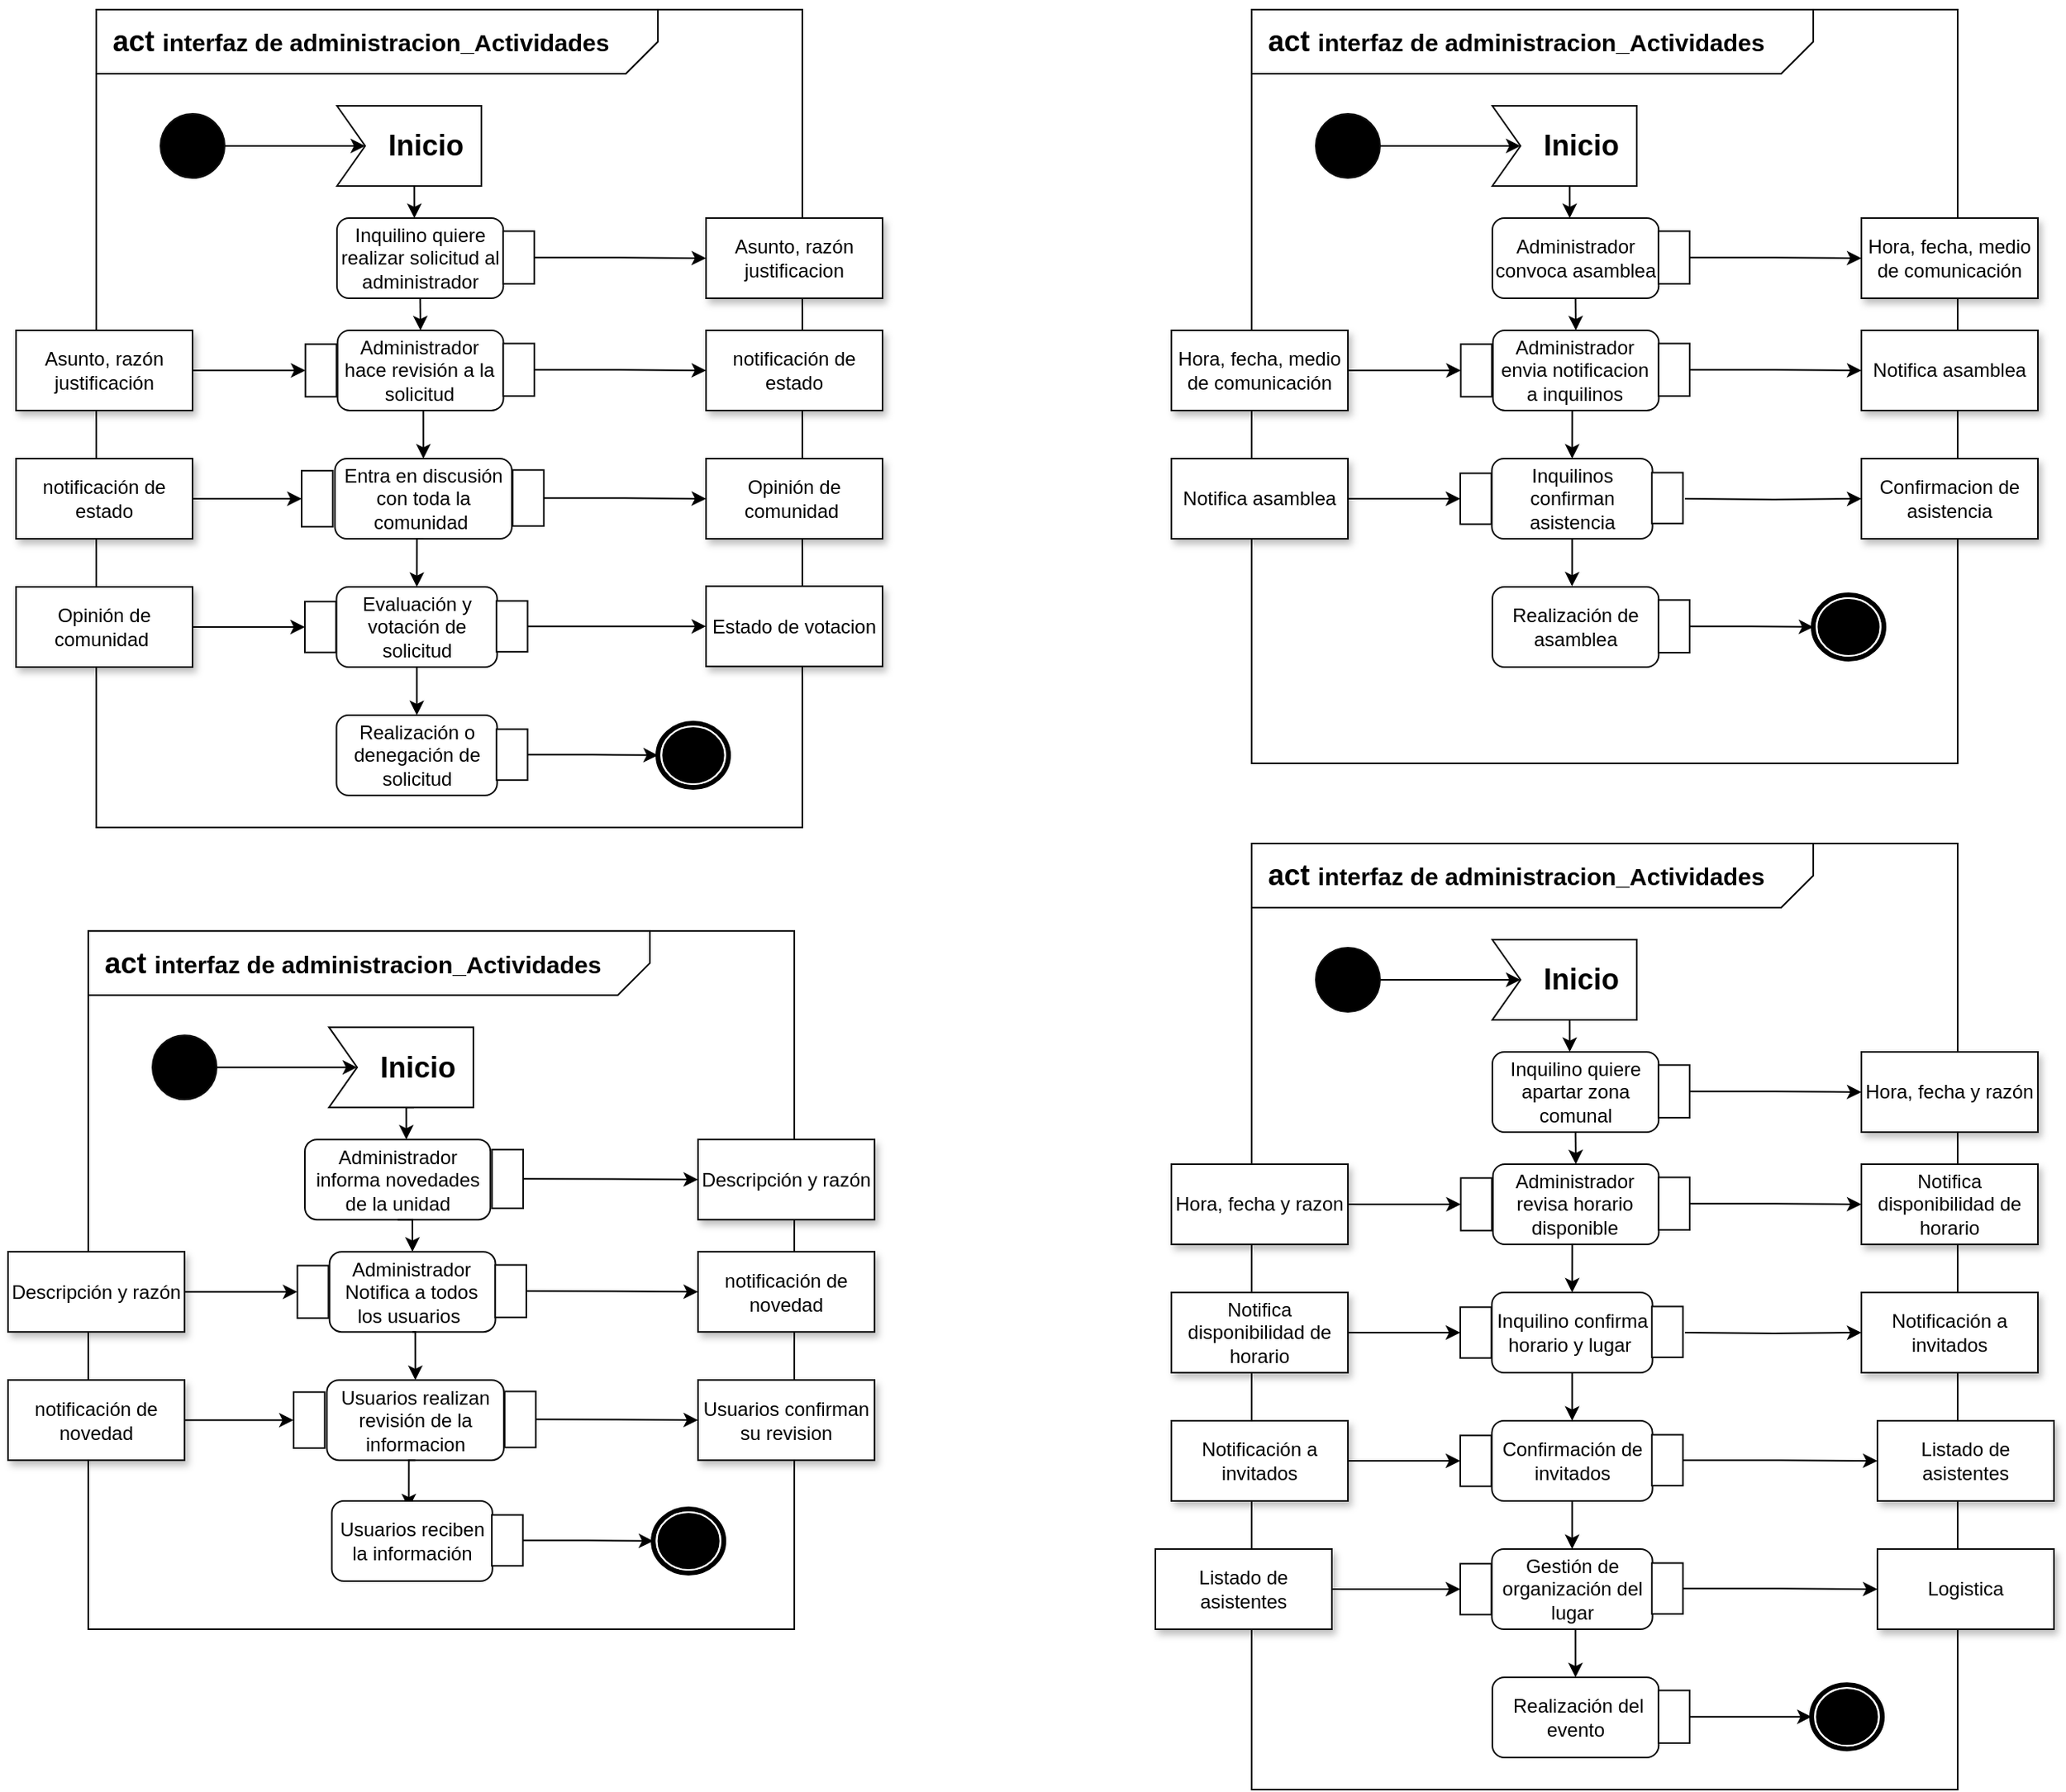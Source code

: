 <mxfile version="13.7.2" type="github">
  <diagram id="Ox0HX99h4_NLodM2yg5e" name="Page-1">
    <mxGraphModel dx="1929" dy="621" grid="1" gridSize="10" guides="1" tooltips="1" connect="1" arrows="1" fold="1" page="1" pageScale="1" pageWidth="827" pageHeight="1169" math="0" shadow="0">
      <root>
        <mxCell id="0" />
        <mxCell id="1" parent="0" />
        <mxCell id="MIDrqxdRuolQN3XNTHgx-1" value="" style="rounded=0;whiteSpace=wrap;html=1;" parent="1" vertex="1">
          <mxGeometry x="20" y="20" width="440" height="470" as="geometry" />
        </mxCell>
        <mxCell id="MIDrqxdRuolQN3XNTHgx-9" value="" style="verticalLabelPosition=bottom;verticalAlign=top;html=1;shape=card;whiteSpace=wrap;size=20;arcSize=12;rotation=-180;" parent="1" vertex="1">
          <mxGeometry x="20" y="20" width="350" height="40" as="geometry" />
        </mxCell>
        <mxCell id="MIDrqxdRuolQN3XNTHgx-10" value="&lt;h2&gt;act&lt;b&gt;&amp;nbsp;&lt;/b&gt;&lt;span style=&quot;font-size: 15px ; text-align: left&quot;&gt;interfaz de administracion_Actividades&lt;/span&gt;&lt;/h2&gt;" style="text;html=1;strokeColor=none;fillColor=none;align=center;verticalAlign=middle;whiteSpace=wrap;rounded=0;" parent="1" vertex="1">
          <mxGeometry x="20" y="30" width="330" height="20" as="geometry" />
        </mxCell>
        <mxCell id="MIDrqxdRuolQN3XNTHgx-12" value="" style="shape=mxgraph.bpmn.shape;html=1;verticalLabelPosition=bottom;labelBackgroundColor=#ffffff;verticalAlign=top;align=center;perimeter=ellipsePerimeter;outlineConnect=0;outline=end;symbol=terminate;" parent="1" vertex="1">
          <mxGeometry x="370" y="385" width="44" height="40" as="geometry" />
        </mxCell>
        <mxCell id="MIDrqxdRuolQN3XNTHgx-17" style="edgeStyle=orthogonalEdgeStyle;rounded=0;orthogonalLoop=1;jettySize=auto;html=1;entryX=0;entryY=0.5;entryDx=17.57;entryDy=0;entryPerimeter=0;" parent="1" source="MIDrqxdRuolQN3XNTHgx-14" target="MIDrqxdRuolQN3XNTHgx-16" edge="1">
          <mxGeometry relative="1" as="geometry">
            <mxPoint x="190" y="105" as="targetPoint" />
          </mxGeometry>
        </mxCell>
        <mxCell id="MIDrqxdRuolQN3XNTHgx-14" value="" style="ellipse;html=1;verticalLabelPosition=bottom;labelBackgroundColor=#ffffff;verticalAlign=top;fillColor=#000000;strokeColor=#0D0D0D;" parent="1" vertex="1">
          <mxGeometry x="60" y="85" width="40" height="40" as="geometry" />
        </mxCell>
        <mxCell id="MIDrqxdRuolQN3XNTHgx-53" style="edgeStyle=orthogonalEdgeStyle;rounded=0;orthogonalLoop=1;jettySize=auto;html=1;exitX=0;exitY=0;exitDx=45;exitDy=50;exitPerimeter=0;entryX=0.434;entryY=0;entryDx=0;entryDy=0;entryPerimeter=0;" parent="1" edge="1">
          <mxGeometry relative="1" as="geometry">
            <mxPoint x="223" y="130" as="sourcePoint" />
            <mxPoint x="218.236" y="150" as="targetPoint" />
          </mxGeometry>
        </mxCell>
        <mxCell id="MIDrqxdRuolQN3XNTHgx-16" value="&lt;h3&gt;&lt;b&gt;&lt;font style=&quot;font-size: 18px&quot;&gt;&amp;nbsp; &amp;nbsp; Inicio&lt;/font&gt;&lt;/b&gt;&lt;/h3&gt;" style="html=1;shadow=0;dashed=0;align=center;verticalAlign=middle;shape=mxgraph.arrows2.arrow;dy=0;dx=0;notch=17.57;strokeColor=#0D0D0D;" parent="1" vertex="1">
          <mxGeometry x="170" y="80" width="90" height="50" as="geometry" />
        </mxCell>
        <mxCell id="MIDrqxdRuolQN3XNTHgx-23" value="" style="group" parent="1" vertex="1" connectable="0">
          <mxGeometry x="170" y="150" width="130" height="50" as="geometry" />
        </mxCell>
        <mxCell id="MIDrqxdRuolQN3XNTHgx-19" value="Administrador convoca asamblea" style="rounded=1;whiteSpace=wrap;html=1;strokeColor=#0D0D0D;fillColor=#FFFFFF;" parent="MIDrqxdRuolQN3XNTHgx-23" vertex="1">
          <mxGeometry width="103.654" height="50" as="geometry" />
        </mxCell>
        <mxCell id="MIDrqxdRuolQN3XNTHgx-22" value="" style="rounded=0;whiteSpace=wrap;html=1;strokeColor=#0D0D0D;fillColor=#FFFFFF;rotation=-90;" parent="MIDrqxdRuolQN3XNTHgx-23" vertex="1">
          <mxGeometry x="96.848" y="14.9" width="32.824" height="19.375" as="geometry" />
        </mxCell>
        <mxCell id="MIDrqxdRuolQN3XNTHgx-30" value="" style="group" parent="1" vertex="1" connectable="0">
          <mxGeometry x="150" y="220" width="150" height="50" as="geometry" />
        </mxCell>
        <mxCell id="MIDrqxdRuolQN3XNTHgx-24" value="" style="group" parent="MIDrqxdRuolQN3XNTHgx-30" vertex="1" connectable="0">
          <mxGeometry x="20.352" width="129.648" height="50" as="geometry" />
        </mxCell>
        <mxCell id="MIDrqxdRuolQN3XNTHgx-25" value="Administrador envia notificacion a inquilinos" style="rounded=1;whiteSpace=wrap;html=1;strokeColor=#0D0D0D;fillColor=#FFFFFF;" parent="MIDrqxdRuolQN3XNTHgx-24" vertex="1">
          <mxGeometry width="103.374" height="50" as="geometry" />
        </mxCell>
        <mxCell id="MIDrqxdRuolQN3XNTHgx-26" value="" style="rounded=0;whiteSpace=wrap;html=1;strokeColor=#0D0D0D;fillColor=#FFFFFF;rotation=-90;" parent="MIDrqxdRuolQN3XNTHgx-24" vertex="1">
          <mxGeometry x="96.586" y="14.9" width="32.735" height="19.375" as="geometry" />
        </mxCell>
        <mxCell id="MIDrqxdRuolQN3XNTHgx-27" value="" style="rounded=0;whiteSpace=wrap;html=1;strokeColor=#0D0D0D;fillColor=#FFFFFF;rotation=-90;" parent="MIDrqxdRuolQN3XNTHgx-30" vertex="1">
          <mxGeometry x="-6.353" y="15.317" width="32.735" height="19.375" as="geometry" />
        </mxCell>
        <mxCell id="MIDrqxdRuolQN3XNTHgx-32" value="Hora, fecha, medio de comunicación" style="rounded=0;whiteSpace=wrap;html=1;strokeColor=#0D0D0D;fillColor=#FFFFFF;shadow=1;" parent="1" vertex="1">
          <mxGeometry x="400" y="150" width="110" height="50" as="geometry" />
        </mxCell>
        <mxCell id="MIDrqxdRuolQN3XNTHgx-34" value="Notifica asamblea" style="rounded=0;whiteSpace=wrap;html=1;strokeColor=#0D0D0D;fillColor=#FFFFFF;shadow=1;" parent="1" vertex="1">
          <mxGeometry x="400" y="220" width="110" height="50" as="geometry" />
        </mxCell>
        <mxCell id="MIDrqxdRuolQN3XNTHgx-51" style="edgeStyle=orthogonalEdgeStyle;rounded=0;orthogonalLoop=1;jettySize=auto;html=1;exitX=1;exitY=0.5;exitDx=0;exitDy=0;entryX=0.5;entryY=0;entryDx=0;entryDy=0;" parent="1" source="MIDrqxdRuolQN3XNTHgx-35" target="MIDrqxdRuolQN3XNTHgx-40" edge="1">
          <mxGeometry relative="1" as="geometry" />
        </mxCell>
        <mxCell id="MIDrqxdRuolQN3XNTHgx-35" value="Notifica asamblea" style="rounded=0;whiteSpace=wrap;html=1;strokeColor=#0D0D0D;fillColor=#FFFFFF;shadow=1;" parent="1" vertex="1">
          <mxGeometry x="-30" y="300" width="110" height="50" as="geometry" />
        </mxCell>
        <mxCell id="MIDrqxdRuolQN3XNTHgx-36" value="" style="group" parent="1" vertex="1" connectable="0">
          <mxGeometry x="150" y="300" width="145.25" height="50" as="geometry" />
        </mxCell>
        <mxCell id="MIDrqxdRuolQN3XNTHgx-37" value="" style="group" parent="MIDrqxdRuolQN3XNTHgx-36" vertex="1" connectable="0">
          <mxGeometry x="19.707" width="125.543" height="50" as="geometry" />
        </mxCell>
        <mxCell id="MIDrqxdRuolQN3XNTHgx-38" value="Inquilinos confirman asistencia" style="rounded=1;whiteSpace=wrap;html=1;strokeColor=#0D0D0D;fillColor=#FFFFFF;" parent="MIDrqxdRuolQN3XNTHgx-37" vertex="1">
          <mxGeometry width="100.101" height="50" as="geometry" />
        </mxCell>
        <mxCell id="MIDrqxdRuolQN3XNTHgx-39" value="" style="rounded=0;whiteSpace=wrap;html=1;strokeColor=#0D0D0D;fillColor=#FFFFFF;rotation=-90;" parent="MIDrqxdRuolQN3XNTHgx-37" vertex="1">
          <mxGeometry x="93.527" y="14.9" width="31.698" height="19.375" as="geometry" />
        </mxCell>
        <mxCell id="MIDrqxdRuolQN3XNTHgx-40" value="" style="rounded=0;whiteSpace=wrap;html=1;strokeColor=#0D0D0D;fillColor=#FFFFFF;rotation=-90;" parent="MIDrqxdRuolQN3XNTHgx-36" vertex="1">
          <mxGeometry x="-6.152" y="15.317" width="31.698" height="19.375" as="geometry" />
        </mxCell>
        <mxCell id="MIDrqxdRuolQN3XNTHgx-48" style="edgeStyle=orthogonalEdgeStyle;rounded=0;orthogonalLoop=1;jettySize=auto;html=1;exitX=1;exitY=0.5;exitDx=0;exitDy=0;" parent="1" source="MIDrqxdRuolQN3XNTHgx-41" target="MIDrqxdRuolQN3XNTHgx-27" edge="1">
          <mxGeometry relative="1" as="geometry" />
        </mxCell>
        <mxCell id="MIDrqxdRuolQN3XNTHgx-41" value="Hora, fecha, medio de comunicación" style="rounded=0;whiteSpace=wrap;html=1;strokeColor=#0D0D0D;fillColor=#FFFFFF;shadow=1;" parent="1" vertex="1">
          <mxGeometry x="-30" y="220" width="110" height="50" as="geometry" />
        </mxCell>
        <mxCell id="MIDrqxdRuolQN3XNTHgx-42" value="Confirmacion de asistencia" style="rounded=0;whiteSpace=wrap;html=1;strokeColor=#0D0D0D;fillColor=#FFFFFF;shadow=1;" parent="1" vertex="1">
          <mxGeometry x="400" y="300" width="110" height="50" as="geometry" />
        </mxCell>
        <mxCell id="MIDrqxdRuolQN3XNTHgx-43" value="" style="group" parent="1" vertex="1" connectable="0">
          <mxGeometry x="170" y="380" width="130" height="50" as="geometry" />
        </mxCell>
        <mxCell id="MIDrqxdRuolQN3XNTHgx-44" value="Realización de asamblea" style="rounded=1;whiteSpace=wrap;html=1;strokeColor=#0D0D0D;fillColor=#FFFFFF;" parent="MIDrqxdRuolQN3XNTHgx-43" vertex="1">
          <mxGeometry width="103.654" height="50" as="geometry" />
        </mxCell>
        <mxCell id="MIDrqxdRuolQN3XNTHgx-45" value="" style="rounded=0;whiteSpace=wrap;html=1;strokeColor=#0D0D0D;fillColor=#FFFFFF;rotation=-90;" parent="MIDrqxdRuolQN3XNTHgx-43" vertex="1">
          <mxGeometry x="96.848" y="14.9" width="32.824" height="19.375" as="geometry" />
        </mxCell>
        <mxCell id="MIDrqxdRuolQN3XNTHgx-49" style="edgeStyle=orthogonalEdgeStyle;rounded=0;orthogonalLoop=1;jettySize=auto;html=1;exitX=0.5;exitY=1;exitDx=0;exitDy=0;entryX=0;entryY=0.5;entryDx=0;entryDy=0;" parent="1" source="MIDrqxdRuolQN3XNTHgx-26" target="MIDrqxdRuolQN3XNTHgx-34" edge="1">
          <mxGeometry relative="1" as="geometry" />
        </mxCell>
        <mxCell id="MIDrqxdRuolQN3XNTHgx-50" style="edgeStyle=orthogonalEdgeStyle;rounded=0;orthogonalLoop=1;jettySize=auto;html=1;exitX=0.5;exitY=1;exitDx=0;exitDy=0;entryX=0;entryY=0.5;entryDx=0;entryDy=0;" parent="1" source="MIDrqxdRuolQN3XNTHgx-22" target="MIDrqxdRuolQN3XNTHgx-32" edge="1">
          <mxGeometry relative="1" as="geometry" />
        </mxCell>
        <mxCell id="MIDrqxdRuolQN3XNTHgx-52" style="edgeStyle=orthogonalEdgeStyle;rounded=0;orthogonalLoop=1;jettySize=auto;html=1;entryX=0;entryY=0.5;entryDx=0;entryDy=0;" parent="1" target="MIDrqxdRuolQN3XNTHgx-42" edge="1">
          <mxGeometry relative="1" as="geometry">
            <mxPoint x="290" y="325" as="sourcePoint" />
          </mxGeometry>
        </mxCell>
        <mxCell id="MIDrqxdRuolQN3XNTHgx-55" style="edgeStyle=orthogonalEdgeStyle;rounded=0;orthogonalLoop=1;jettySize=auto;html=1;exitX=0.5;exitY=1;exitDx=0;exitDy=0;entryX=0.5;entryY=0;entryDx=0;entryDy=0;" parent="1" source="MIDrqxdRuolQN3XNTHgx-19" target="MIDrqxdRuolQN3XNTHgx-25" edge="1">
          <mxGeometry relative="1" as="geometry" />
        </mxCell>
        <mxCell id="MIDrqxdRuolQN3XNTHgx-56" style="edgeStyle=orthogonalEdgeStyle;rounded=0;orthogonalLoop=1;jettySize=auto;html=1;exitX=0.5;exitY=1;exitDx=0;exitDy=0;entryX=0.5;entryY=0;entryDx=0;entryDy=0;" parent="1" source="MIDrqxdRuolQN3XNTHgx-25" target="MIDrqxdRuolQN3XNTHgx-38" edge="1">
          <mxGeometry relative="1" as="geometry" />
        </mxCell>
        <mxCell id="MIDrqxdRuolQN3XNTHgx-60" style="edgeStyle=orthogonalEdgeStyle;rounded=0;orthogonalLoop=1;jettySize=auto;html=1;entryX=0.479;entryY=-0.007;entryDx=0;entryDy=0;entryPerimeter=0;" parent="1" source="MIDrqxdRuolQN3XNTHgx-38" target="MIDrqxdRuolQN3XNTHgx-44" edge="1">
          <mxGeometry relative="1" as="geometry" />
        </mxCell>
        <mxCell id="MIDrqxdRuolQN3XNTHgx-61" style="edgeStyle=orthogonalEdgeStyle;rounded=0;orthogonalLoop=1;jettySize=auto;html=1;exitX=0.5;exitY=1;exitDx=0;exitDy=0;entryX=0;entryY=0.5;entryDx=0;entryDy=0;" parent="1" source="MIDrqxdRuolQN3XNTHgx-45" target="MIDrqxdRuolQN3XNTHgx-12" edge="1">
          <mxGeometry relative="1" as="geometry" />
        </mxCell>
        <mxCell id="SzrnelhRuTvgVpUSadEI-77" value="" style="rounded=0;whiteSpace=wrap;html=1;" parent="1" vertex="1">
          <mxGeometry x="20" y="540" width="440" height="590" as="geometry" />
        </mxCell>
        <mxCell id="SzrnelhRuTvgVpUSadEI-78" value="" style="verticalLabelPosition=bottom;verticalAlign=top;html=1;shape=card;whiteSpace=wrap;size=20;arcSize=12;rotation=-180;" parent="1" vertex="1">
          <mxGeometry x="20" y="540" width="350" height="40" as="geometry" />
        </mxCell>
        <mxCell id="SzrnelhRuTvgVpUSadEI-79" value="&lt;h2&gt;act&lt;b&gt;&amp;nbsp;&lt;/b&gt;&lt;span style=&quot;font-size: 15px ; text-align: left&quot;&gt;interfaz de administracion_Actividades&lt;/span&gt;&lt;/h2&gt;" style="text;html=1;strokeColor=none;fillColor=none;align=center;verticalAlign=middle;whiteSpace=wrap;rounded=0;" parent="1" vertex="1">
          <mxGeometry x="20" y="550" width="330" height="20" as="geometry" />
        </mxCell>
        <mxCell id="SzrnelhRuTvgVpUSadEI-80" value="" style="shape=mxgraph.bpmn.shape;html=1;verticalLabelPosition=bottom;labelBackgroundColor=#ffffff;verticalAlign=top;align=center;perimeter=ellipsePerimeter;outlineConnect=0;outline=end;symbol=terminate;" parent="1" vertex="1">
          <mxGeometry x="369" y="1064.59" width="44" height="40" as="geometry" />
        </mxCell>
        <mxCell id="SzrnelhRuTvgVpUSadEI-81" style="edgeStyle=orthogonalEdgeStyle;rounded=0;orthogonalLoop=1;jettySize=auto;html=1;entryX=0;entryY=0.5;entryDx=17.57;entryDy=0;entryPerimeter=0;" parent="1" source="SzrnelhRuTvgVpUSadEI-82" target="SzrnelhRuTvgVpUSadEI-84" edge="1">
          <mxGeometry relative="1" as="geometry">
            <mxPoint x="190" y="625" as="targetPoint" />
          </mxGeometry>
        </mxCell>
        <mxCell id="SzrnelhRuTvgVpUSadEI-82" value="" style="ellipse;html=1;verticalLabelPosition=bottom;labelBackgroundColor=#ffffff;verticalAlign=top;fillColor=#000000;strokeColor=#0D0D0D;" parent="1" vertex="1">
          <mxGeometry x="60" y="605" width="40" height="40" as="geometry" />
        </mxCell>
        <mxCell id="SzrnelhRuTvgVpUSadEI-83" style="edgeStyle=orthogonalEdgeStyle;rounded=0;orthogonalLoop=1;jettySize=auto;html=1;exitX=0;exitY=0;exitDx=45;exitDy=50;exitPerimeter=0;entryX=0.434;entryY=0;entryDx=0;entryDy=0;entryPerimeter=0;" parent="1" edge="1">
          <mxGeometry relative="1" as="geometry">
            <mxPoint x="223" y="650" as="sourcePoint" />
            <mxPoint x="218.236" y="670" as="targetPoint" />
          </mxGeometry>
        </mxCell>
        <mxCell id="SzrnelhRuTvgVpUSadEI-84" value="&lt;h3&gt;&lt;b&gt;&lt;font style=&quot;font-size: 18px&quot;&gt;&amp;nbsp; &amp;nbsp; Inicio&lt;/font&gt;&lt;/b&gt;&lt;/h3&gt;" style="html=1;shadow=0;dashed=0;align=center;verticalAlign=middle;shape=mxgraph.arrows2.arrow;dy=0;dx=0;notch=17.57;strokeColor=#0D0D0D;" parent="1" vertex="1">
          <mxGeometry x="170" y="600" width="90" height="50" as="geometry" />
        </mxCell>
        <mxCell id="SzrnelhRuTvgVpUSadEI-85" value="" style="group" parent="1" vertex="1" connectable="0">
          <mxGeometry x="170" y="670" width="130" height="50" as="geometry" />
        </mxCell>
        <mxCell id="SzrnelhRuTvgVpUSadEI-86" value="Inquilino quiere apartar zona comunal" style="rounded=1;whiteSpace=wrap;html=1;strokeColor=#0D0D0D;fillColor=#FFFFFF;" parent="SzrnelhRuTvgVpUSadEI-85" vertex="1">
          <mxGeometry width="103.654" height="50" as="geometry" />
        </mxCell>
        <mxCell id="SzrnelhRuTvgVpUSadEI-87" value="" style="rounded=0;whiteSpace=wrap;html=1;strokeColor=#0D0D0D;fillColor=#FFFFFF;rotation=-90;" parent="SzrnelhRuTvgVpUSadEI-85" vertex="1">
          <mxGeometry x="96.848" y="14.9" width="32.824" height="19.375" as="geometry" />
        </mxCell>
        <mxCell id="SzrnelhRuTvgVpUSadEI-88" value="" style="group" parent="1" vertex="1" connectable="0">
          <mxGeometry x="150" y="740" width="150" height="50" as="geometry" />
        </mxCell>
        <mxCell id="SzrnelhRuTvgVpUSadEI-89" value="" style="group" parent="SzrnelhRuTvgVpUSadEI-88" vertex="1" connectable="0">
          <mxGeometry x="20.352" width="129.648" height="50" as="geometry" />
        </mxCell>
        <mxCell id="SzrnelhRuTvgVpUSadEI-90" value="Administrador revisa horario disponible" style="rounded=1;whiteSpace=wrap;html=1;strokeColor=#0D0D0D;fillColor=#FFFFFF;" parent="SzrnelhRuTvgVpUSadEI-89" vertex="1">
          <mxGeometry width="103.374" height="50" as="geometry" />
        </mxCell>
        <mxCell id="SzrnelhRuTvgVpUSadEI-91" value="" style="rounded=0;whiteSpace=wrap;html=1;strokeColor=#0D0D0D;fillColor=#FFFFFF;rotation=-90;" parent="SzrnelhRuTvgVpUSadEI-89" vertex="1">
          <mxGeometry x="96.586" y="14.9" width="32.735" height="19.375" as="geometry" />
        </mxCell>
        <mxCell id="SzrnelhRuTvgVpUSadEI-92" value="" style="rounded=0;whiteSpace=wrap;html=1;strokeColor=#0D0D0D;fillColor=#FFFFFF;rotation=-90;" parent="SzrnelhRuTvgVpUSadEI-88" vertex="1">
          <mxGeometry x="-6.353" y="15.317" width="32.735" height="19.375" as="geometry" />
        </mxCell>
        <mxCell id="SzrnelhRuTvgVpUSadEI-93" value="Hora, fecha y razón" style="rounded=0;whiteSpace=wrap;html=1;strokeColor=#0D0D0D;fillColor=#FFFFFF;shadow=1;" parent="1" vertex="1">
          <mxGeometry x="400" y="670" width="110" height="50" as="geometry" />
        </mxCell>
        <mxCell id="SzrnelhRuTvgVpUSadEI-94" value="Notifica disponibilidad de horario" style="rounded=0;whiteSpace=wrap;html=1;strokeColor=#0D0D0D;fillColor=#FFFFFF;shadow=1;" parent="1" vertex="1">
          <mxGeometry x="400" y="740" width="110" height="50" as="geometry" />
        </mxCell>
        <mxCell id="SzrnelhRuTvgVpUSadEI-95" style="edgeStyle=orthogonalEdgeStyle;rounded=0;orthogonalLoop=1;jettySize=auto;html=1;exitX=1;exitY=0.5;exitDx=0;exitDy=0;entryX=0.5;entryY=0;entryDx=0;entryDy=0;" parent="1" source="SzrnelhRuTvgVpUSadEI-96" target="SzrnelhRuTvgVpUSadEI-101" edge="1">
          <mxGeometry relative="1" as="geometry" />
        </mxCell>
        <mxCell id="SzrnelhRuTvgVpUSadEI-96" value="Notifica disponibilidad de horario" style="rounded=0;whiteSpace=wrap;html=1;strokeColor=#0D0D0D;fillColor=#FFFFFF;shadow=1;" parent="1" vertex="1">
          <mxGeometry x="-30" y="820" width="110" height="50" as="geometry" />
        </mxCell>
        <mxCell id="SzrnelhRuTvgVpUSadEI-97" value="" style="group" parent="1" vertex="1" connectable="0">
          <mxGeometry x="150" y="820" width="145.25" height="50" as="geometry" />
        </mxCell>
        <mxCell id="SzrnelhRuTvgVpUSadEI-98" value="" style="group" parent="SzrnelhRuTvgVpUSadEI-97" vertex="1" connectable="0">
          <mxGeometry x="19.707" width="125.543" height="50" as="geometry" />
        </mxCell>
        <mxCell id="SzrnelhRuTvgVpUSadEI-99" value="Inquilino confirma horario y lugar&amp;nbsp;" style="rounded=1;whiteSpace=wrap;html=1;strokeColor=#0D0D0D;fillColor=#FFFFFF;" parent="SzrnelhRuTvgVpUSadEI-98" vertex="1">
          <mxGeometry width="100.101" height="50" as="geometry" />
        </mxCell>
        <mxCell id="SzrnelhRuTvgVpUSadEI-100" value="" style="rounded=0;whiteSpace=wrap;html=1;strokeColor=#0D0D0D;fillColor=#FFFFFF;rotation=-90;" parent="SzrnelhRuTvgVpUSadEI-98" vertex="1">
          <mxGeometry x="93.527" y="14.9" width="31.698" height="19.375" as="geometry" />
        </mxCell>
        <mxCell id="SzrnelhRuTvgVpUSadEI-101" value="" style="rounded=0;whiteSpace=wrap;html=1;strokeColor=#0D0D0D;fillColor=#FFFFFF;rotation=-90;" parent="SzrnelhRuTvgVpUSadEI-97" vertex="1">
          <mxGeometry x="-6.152" y="15.317" width="31.698" height="19.375" as="geometry" />
        </mxCell>
        <mxCell id="SzrnelhRuTvgVpUSadEI-102" style="edgeStyle=orthogonalEdgeStyle;rounded=0;orthogonalLoop=1;jettySize=auto;html=1;exitX=1;exitY=0.5;exitDx=0;exitDy=0;" parent="1" source="SzrnelhRuTvgVpUSadEI-103" target="SzrnelhRuTvgVpUSadEI-92" edge="1">
          <mxGeometry relative="1" as="geometry" />
        </mxCell>
        <mxCell id="SzrnelhRuTvgVpUSadEI-103" value="Hora, fecha y razon" style="rounded=0;whiteSpace=wrap;html=1;strokeColor=#0D0D0D;fillColor=#FFFFFF;shadow=1;" parent="1" vertex="1">
          <mxGeometry x="-30" y="740" width="110" height="50" as="geometry" />
        </mxCell>
        <mxCell id="SzrnelhRuTvgVpUSadEI-104" value="Notificación a invitados" style="rounded=0;whiteSpace=wrap;html=1;strokeColor=#0D0D0D;fillColor=#FFFFFF;shadow=1;" parent="1" vertex="1">
          <mxGeometry x="400" y="820" width="110" height="50" as="geometry" />
        </mxCell>
        <mxCell id="SzrnelhRuTvgVpUSadEI-105" value="" style="group" parent="1" vertex="1" connectable="0">
          <mxGeometry x="170" y="1060" width="130" height="50" as="geometry" />
        </mxCell>
        <mxCell id="SzrnelhRuTvgVpUSadEI-106" value="&amp;nbsp;Realización del evento" style="rounded=1;whiteSpace=wrap;html=1;strokeColor=#0D0D0D;fillColor=#FFFFFF;" parent="SzrnelhRuTvgVpUSadEI-105" vertex="1">
          <mxGeometry width="103.654" height="50" as="geometry" />
        </mxCell>
        <mxCell id="SzrnelhRuTvgVpUSadEI-107" value="" style="rounded=0;whiteSpace=wrap;html=1;strokeColor=#0D0D0D;fillColor=#FFFFFF;rotation=-90;" parent="SzrnelhRuTvgVpUSadEI-105" vertex="1">
          <mxGeometry x="96.848" y="14.9" width="32.824" height="19.375" as="geometry" />
        </mxCell>
        <mxCell id="SzrnelhRuTvgVpUSadEI-108" style="edgeStyle=orthogonalEdgeStyle;rounded=0;orthogonalLoop=1;jettySize=auto;html=1;exitX=0.5;exitY=1;exitDx=0;exitDy=0;entryX=0;entryY=0.5;entryDx=0;entryDy=0;" parent="1" source="SzrnelhRuTvgVpUSadEI-91" target="SzrnelhRuTvgVpUSadEI-94" edge="1">
          <mxGeometry relative="1" as="geometry" />
        </mxCell>
        <mxCell id="SzrnelhRuTvgVpUSadEI-109" style="edgeStyle=orthogonalEdgeStyle;rounded=0;orthogonalLoop=1;jettySize=auto;html=1;exitX=0.5;exitY=1;exitDx=0;exitDy=0;entryX=0;entryY=0.5;entryDx=0;entryDy=0;" parent="1" source="SzrnelhRuTvgVpUSadEI-87" target="SzrnelhRuTvgVpUSadEI-93" edge="1">
          <mxGeometry relative="1" as="geometry" />
        </mxCell>
        <mxCell id="SzrnelhRuTvgVpUSadEI-110" style="edgeStyle=orthogonalEdgeStyle;rounded=0;orthogonalLoop=1;jettySize=auto;html=1;entryX=0;entryY=0.5;entryDx=0;entryDy=0;" parent="1" target="SzrnelhRuTvgVpUSadEI-104" edge="1">
          <mxGeometry relative="1" as="geometry">
            <mxPoint x="290" y="845" as="sourcePoint" />
          </mxGeometry>
        </mxCell>
        <mxCell id="SzrnelhRuTvgVpUSadEI-111" style="edgeStyle=orthogonalEdgeStyle;rounded=0;orthogonalLoop=1;jettySize=auto;html=1;exitX=0.5;exitY=1;exitDx=0;exitDy=0;entryX=0.5;entryY=0;entryDx=0;entryDy=0;" parent="1" source="SzrnelhRuTvgVpUSadEI-86" target="SzrnelhRuTvgVpUSadEI-90" edge="1">
          <mxGeometry relative="1" as="geometry" />
        </mxCell>
        <mxCell id="SzrnelhRuTvgVpUSadEI-112" style="edgeStyle=orthogonalEdgeStyle;rounded=0;orthogonalLoop=1;jettySize=auto;html=1;exitX=0.5;exitY=1;exitDx=0;exitDy=0;entryX=0.5;entryY=0;entryDx=0;entryDy=0;" parent="1" source="SzrnelhRuTvgVpUSadEI-90" target="SzrnelhRuTvgVpUSadEI-99" edge="1">
          <mxGeometry relative="1" as="geometry" />
        </mxCell>
        <mxCell id="SzrnelhRuTvgVpUSadEI-114" style="edgeStyle=orthogonalEdgeStyle;rounded=0;orthogonalLoop=1;jettySize=auto;html=1;exitX=0.5;exitY=1;exitDx=0;exitDy=0;entryX=0;entryY=0.5;entryDx=0;entryDy=0;" parent="1" source="SzrnelhRuTvgVpUSadEI-107" target="SzrnelhRuTvgVpUSadEI-80" edge="1">
          <mxGeometry relative="1" as="geometry" />
        </mxCell>
        <mxCell id="SzrnelhRuTvgVpUSadEI-123" style="edgeStyle=orthogonalEdgeStyle;rounded=0;orthogonalLoop=1;jettySize=auto;html=1;exitX=1;exitY=0.5;exitDx=0;exitDy=0;entryX=0.5;entryY=0;entryDx=0;entryDy=0;" parent="1" source="SzrnelhRuTvgVpUSadEI-115" target="SzrnelhRuTvgVpUSadEI-120" edge="1">
          <mxGeometry relative="1" as="geometry" />
        </mxCell>
        <mxCell id="SzrnelhRuTvgVpUSadEI-115" value="Notificación a invitados" style="rounded=0;whiteSpace=wrap;html=1;strokeColor=#0D0D0D;fillColor=#FFFFFF;shadow=1;" parent="1" vertex="1">
          <mxGeometry x="-30" y="900" width="110" height="50" as="geometry" />
        </mxCell>
        <mxCell id="SzrnelhRuTvgVpUSadEI-116" value="" style="group;fontStyle=1" parent="1" vertex="1" connectable="0">
          <mxGeometry x="150" y="900" width="145.25" height="50" as="geometry" />
        </mxCell>
        <mxCell id="SzrnelhRuTvgVpUSadEI-117" value="" style="group" parent="SzrnelhRuTvgVpUSadEI-116" vertex="1" connectable="0">
          <mxGeometry x="19.707" width="125.543" height="50" as="geometry" />
        </mxCell>
        <mxCell id="SzrnelhRuTvgVpUSadEI-118" value="Confirmación de invitados" style="rounded=1;whiteSpace=wrap;html=1;strokeColor=#0D0D0D;fillColor=#FFFFFF;" parent="SzrnelhRuTvgVpUSadEI-117" vertex="1">
          <mxGeometry width="100.101" height="50" as="geometry" />
        </mxCell>
        <mxCell id="SzrnelhRuTvgVpUSadEI-119" value="" style="rounded=0;whiteSpace=wrap;html=1;strokeColor=#0D0D0D;fillColor=#FFFFFF;rotation=-90;" parent="SzrnelhRuTvgVpUSadEI-117" vertex="1">
          <mxGeometry x="93.527" y="14.9" width="31.698" height="19.375" as="geometry" />
        </mxCell>
        <mxCell id="SzrnelhRuTvgVpUSadEI-120" value="" style="rounded=0;whiteSpace=wrap;html=1;strokeColor=#0D0D0D;fillColor=#FFFFFF;rotation=-90;" parent="SzrnelhRuTvgVpUSadEI-116" vertex="1">
          <mxGeometry x="-6.152" y="15.317" width="31.698" height="19.375" as="geometry" />
        </mxCell>
        <mxCell id="SzrnelhRuTvgVpUSadEI-121" style="edgeStyle=orthogonalEdgeStyle;rounded=0;orthogonalLoop=1;jettySize=auto;html=1;exitX=0.5;exitY=1;exitDx=0;exitDy=0;entryX=0.5;entryY=0;entryDx=0;entryDy=0;" parent="1" source="SzrnelhRuTvgVpUSadEI-99" target="SzrnelhRuTvgVpUSadEI-118" edge="1">
          <mxGeometry relative="1" as="geometry" />
        </mxCell>
        <mxCell id="SzrnelhRuTvgVpUSadEI-124" value="Listado de asistentes" style="rounded=0;whiteSpace=wrap;html=1;strokeColor=#0D0D0D;fillColor=#FFFFFF;shadow=1;" parent="1" vertex="1">
          <mxGeometry x="410" y="900" width="110" height="50" as="geometry" />
        </mxCell>
        <mxCell id="SzrnelhRuTvgVpUSadEI-126" style="edgeStyle=orthogonalEdgeStyle;rounded=0;orthogonalLoop=1;jettySize=auto;html=1;exitX=0.5;exitY=1;exitDx=0;exitDy=0;" parent="1" source="SzrnelhRuTvgVpUSadEI-119" target="SzrnelhRuTvgVpUSadEI-124" edge="1">
          <mxGeometry relative="1" as="geometry" />
        </mxCell>
        <mxCell id="SzrnelhRuTvgVpUSadEI-127" value="" style="group;fontStyle=1" parent="1" vertex="1" connectable="0">
          <mxGeometry x="150" y="980" width="145.25" height="50" as="geometry" />
        </mxCell>
        <mxCell id="SzrnelhRuTvgVpUSadEI-128" value="" style="group" parent="SzrnelhRuTvgVpUSadEI-127" vertex="1" connectable="0">
          <mxGeometry x="19.707" width="125.543" height="50" as="geometry" />
        </mxCell>
        <mxCell id="SzrnelhRuTvgVpUSadEI-129" value="Gestión de organización del lugar" style="rounded=1;whiteSpace=wrap;html=1;strokeColor=#0D0D0D;fillColor=#FFFFFF;" parent="SzrnelhRuTvgVpUSadEI-128" vertex="1">
          <mxGeometry width="100.101" height="50" as="geometry" />
        </mxCell>
        <mxCell id="SzrnelhRuTvgVpUSadEI-130" value="" style="rounded=0;whiteSpace=wrap;html=1;strokeColor=#0D0D0D;fillColor=#FFFFFF;rotation=-90;" parent="SzrnelhRuTvgVpUSadEI-128" vertex="1">
          <mxGeometry x="93.527" y="14.9" width="31.698" height="19.375" as="geometry" />
        </mxCell>
        <mxCell id="SzrnelhRuTvgVpUSadEI-131" value="" style="rounded=0;whiteSpace=wrap;html=1;strokeColor=#0D0D0D;fillColor=#FFFFFF;rotation=-90;" parent="SzrnelhRuTvgVpUSadEI-127" vertex="1">
          <mxGeometry x="-6.152" y="15.317" width="31.698" height="19.375" as="geometry" />
        </mxCell>
        <mxCell id="SzrnelhRuTvgVpUSadEI-133" style="edgeStyle=orthogonalEdgeStyle;rounded=0;orthogonalLoop=1;jettySize=auto;html=1;exitX=1;exitY=0.5;exitDx=0;exitDy=0;entryX=0.5;entryY=0;entryDx=0;entryDy=0;" parent="1" source="SzrnelhRuTvgVpUSadEI-132" target="SzrnelhRuTvgVpUSadEI-131" edge="1">
          <mxGeometry relative="1" as="geometry" />
        </mxCell>
        <mxCell id="SzrnelhRuTvgVpUSadEI-132" value="Listado de asistentes" style="rounded=0;whiteSpace=wrap;html=1;strokeColor=#0D0D0D;fillColor=#FFFFFF;shadow=1;" parent="1" vertex="1">
          <mxGeometry x="-40" y="980" width="110" height="50" as="geometry" />
        </mxCell>
        <mxCell id="SzrnelhRuTvgVpUSadEI-134" value="Logistica" style="rounded=0;whiteSpace=wrap;html=1;strokeColor=#0D0D0D;fillColor=#FFFFFF;shadow=1;" parent="1" vertex="1">
          <mxGeometry x="410" y="980" width="110" height="50" as="geometry" />
        </mxCell>
        <mxCell id="SzrnelhRuTvgVpUSadEI-135" style="edgeStyle=orthogonalEdgeStyle;rounded=0;orthogonalLoop=1;jettySize=auto;html=1;exitX=0.5;exitY=1;exitDx=0;exitDy=0;entryX=0;entryY=0.5;entryDx=0;entryDy=0;" parent="1" source="SzrnelhRuTvgVpUSadEI-130" target="SzrnelhRuTvgVpUSadEI-134" edge="1">
          <mxGeometry relative="1" as="geometry" />
        </mxCell>
        <mxCell id="SzrnelhRuTvgVpUSadEI-136" style="edgeStyle=orthogonalEdgeStyle;rounded=0;orthogonalLoop=1;jettySize=auto;html=1;exitX=0.5;exitY=1;exitDx=0;exitDy=0;entryX=0.5;entryY=0;entryDx=0;entryDy=0;" parent="1" source="SzrnelhRuTvgVpUSadEI-118" target="SzrnelhRuTvgVpUSadEI-129" edge="1">
          <mxGeometry relative="1" as="geometry" />
        </mxCell>
        <mxCell id="SzrnelhRuTvgVpUSadEI-137" style="edgeStyle=orthogonalEdgeStyle;rounded=0;orthogonalLoop=1;jettySize=auto;html=1;exitX=0.5;exitY=1;exitDx=0;exitDy=0;entryX=0.5;entryY=0;entryDx=0;entryDy=0;" parent="1" source="SzrnelhRuTvgVpUSadEI-129" target="SzrnelhRuTvgVpUSadEI-106" edge="1">
          <mxGeometry relative="1" as="geometry" />
        </mxCell>
        <mxCell id="SzrnelhRuTvgVpUSadEI-138" value="" style="rounded=0;whiteSpace=wrap;html=1;" parent="1" vertex="1">
          <mxGeometry x="-700" y="20" width="440" height="510" as="geometry" />
        </mxCell>
        <mxCell id="SzrnelhRuTvgVpUSadEI-139" value="" style="verticalLabelPosition=bottom;verticalAlign=top;html=1;shape=card;whiteSpace=wrap;size=20;arcSize=12;rotation=-180;" parent="1" vertex="1">
          <mxGeometry x="-700" y="20" width="350" height="40" as="geometry" />
        </mxCell>
        <mxCell id="SzrnelhRuTvgVpUSadEI-140" value="&lt;h2&gt;act&lt;b&gt;&amp;nbsp;&lt;/b&gt;&lt;span style=&quot;font-size: 15px ; text-align: left&quot;&gt;interfaz de administracion_Actividades&lt;/span&gt;&lt;/h2&gt;" style="text;html=1;strokeColor=none;fillColor=none;align=center;verticalAlign=middle;whiteSpace=wrap;rounded=0;" parent="1" vertex="1">
          <mxGeometry x="-700" y="30" width="330" height="20" as="geometry" />
        </mxCell>
        <mxCell id="SzrnelhRuTvgVpUSadEI-141" value="" style="shape=mxgraph.bpmn.shape;html=1;verticalLabelPosition=bottom;labelBackgroundColor=#ffffff;verticalAlign=top;align=center;perimeter=ellipsePerimeter;outlineConnect=0;outline=end;symbol=terminate;" parent="1" vertex="1">
          <mxGeometry x="-350" y="465.0" width="44" height="40" as="geometry" />
        </mxCell>
        <mxCell id="SzrnelhRuTvgVpUSadEI-142" style="edgeStyle=orthogonalEdgeStyle;rounded=0;orthogonalLoop=1;jettySize=auto;html=1;entryX=0;entryY=0.5;entryDx=17.57;entryDy=0;entryPerimeter=0;" parent="1" source="SzrnelhRuTvgVpUSadEI-143" target="SzrnelhRuTvgVpUSadEI-145" edge="1">
          <mxGeometry relative="1" as="geometry">
            <mxPoint x="-530" y="105" as="targetPoint" />
          </mxGeometry>
        </mxCell>
        <mxCell id="SzrnelhRuTvgVpUSadEI-143" value="" style="ellipse;html=1;verticalLabelPosition=bottom;labelBackgroundColor=#ffffff;verticalAlign=top;fillColor=#000000;strokeColor=#0D0D0D;" parent="1" vertex="1">
          <mxGeometry x="-660" y="85" width="40" height="40" as="geometry" />
        </mxCell>
        <mxCell id="SzrnelhRuTvgVpUSadEI-144" style="edgeStyle=orthogonalEdgeStyle;rounded=0;orthogonalLoop=1;jettySize=auto;html=1;exitX=0;exitY=0;exitDx=45;exitDy=50;exitPerimeter=0;entryX=0.434;entryY=0;entryDx=0;entryDy=0;entryPerimeter=0;" parent="1" edge="1">
          <mxGeometry relative="1" as="geometry">
            <mxPoint x="-497" y="130" as="sourcePoint" />
            <mxPoint x="-501.764" y="150" as="targetPoint" />
          </mxGeometry>
        </mxCell>
        <mxCell id="SzrnelhRuTvgVpUSadEI-145" value="&lt;h3&gt;&lt;b&gt;&lt;font style=&quot;font-size: 18px&quot;&gt;&amp;nbsp; &amp;nbsp; Inicio&lt;/font&gt;&lt;/b&gt;&lt;/h3&gt;" style="html=1;shadow=0;dashed=0;align=center;verticalAlign=middle;shape=mxgraph.arrows2.arrow;dy=0;dx=0;notch=17.57;strokeColor=#0D0D0D;" parent="1" vertex="1">
          <mxGeometry x="-550" y="80" width="90" height="50" as="geometry" />
        </mxCell>
        <mxCell id="SzrnelhRuTvgVpUSadEI-146" value="" style="group" parent="1" vertex="1" connectable="0">
          <mxGeometry x="-550" y="150" width="130" height="50" as="geometry" />
        </mxCell>
        <mxCell id="SzrnelhRuTvgVpUSadEI-147" value="Inquilino quiere realizar solicitud al administrador" style="rounded=1;whiteSpace=wrap;html=1;strokeColor=#0D0D0D;fillColor=#FFFFFF;" parent="SzrnelhRuTvgVpUSadEI-146" vertex="1">
          <mxGeometry width="103.654" height="50" as="geometry" />
        </mxCell>
        <mxCell id="SzrnelhRuTvgVpUSadEI-148" value="" style="rounded=0;whiteSpace=wrap;html=1;strokeColor=#0D0D0D;fillColor=#FFFFFF;rotation=-90;" parent="SzrnelhRuTvgVpUSadEI-146" vertex="1">
          <mxGeometry x="96.848" y="14.9" width="32.824" height="19.375" as="geometry" />
        </mxCell>
        <mxCell id="SzrnelhRuTvgVpUSadEI-149" value="" style="group" parent="1" vertex="1" connectable="0">
          <mxGeometry x="-570" y="220" width="150" height="50" as="geometry" />
        </mxCell>
        <mxCell id="SzrnelhRuTvgVpUSadEI-150" value="" style="group" parent="SzrnelhRuTvgVpUSadEI-149" vertex="1" connectable="0">
          <mxGeometry x="20.352" width="129.648" height="50" as="geometry" />
        </mxCell>
        <mxCell id="SzrnelhRuTvgVpUSadEI-151" value="Administrador hace revisión a la solicitud" style="rounded=1;whiteSpace=wrap;html=1;strokeColor=#0D0D0D;fillColor=#FFFFFF;" parent="SzrnelhRuTvgVpUSadEI-150" vertex="1">
          <mxGeometry width="103.374" height="50" as="geometry" />
        </mxCell>
        <mxCell id="SzrnelhRuTvgVpUSadEI-152" value="" style="rounded=0;whiteSpace=wrap;html=1;strokeColor=#0D0D0D;fillColor=#FFFFFF;rotation=-90;" parent="SzrnelhRuTvgVpUSadEI-150" vertex="1">
          <mxGeometry x="96.586" y="14.9" width="32.735" height="19.375" as="geometry" />
        </mxCell>
        <mxCell id="SzrnelhRuTvgVpUSadEI-153" value="" style="rounded=0;whiteSpace=wrap;html=1;strokeColor=#0D0D0D;fillColor=#FFFFFF;rotation=-90;" parent="SzrnelhRuTvgVpUSadEI-149" vertex="1">
          <mxGeometry x="-6.353" y="15.317" width="32.735" height="19.375" as="geometry" />
        </mxCell>
        <mxCell id="SzrnelhRuTvgVpUSadEI-154" value="Asunto, razón justificacion" style="rounded=0;whiteSpace=wrap;html=1;strokeColor=#0D0D0D;fillColor=#FFFFFF;shadow=1;" parent="1" vertex="1">
          <mxGeometry x="-320" y="150" width="110" height="50" as="geometry" />
        </mxCell>
        <mxCell id="SzrnelhRuTvgVpUSadEI-155" value="notificación de estado" style="rounded=0;whiteSpace=wrap;html=1;strokeColor=#0D0D0D;fillColor=#FFFFFF;shadow=1;" parent="1" vertex="1">
          <mxGeometry x="-320" y="220" width="110" height="50" as="geometry" />
        </mxCell>
        <mxCell id="SzrnelhRuTvgVpUSadEI-156" style="edgeStyle=orthogonalEdgeStyle;rounded=0;orthogonalLoop=1;jettySize=auto;html=1;exitX=1;exitY=0.5;exitDx=0;exitDy=0;entryX=0.5;entryY=0;entryDx=0;entryDy=0;" parent="1" source="SzrnelhRuTvgVpUSadEI-157" target="SzrnelhRuTvgVpUSadEI-162" edge="1">
          <mxGeometry relative="1" as="geometry" />
        </mxCell>
        <mxCell id="SzrnelhRuTvgVpUSadEI-157" value="notificación de estado" style="rounded=0;whiteSpace=wrap;html=1;strokeColor=#0D0D0D;fillColor=#FFFFFF;shadow=1;" parent="1" vertex="1">
          <mxGeometry x="-750" y="300" width="110" height="50" as="geometry" />
        </mxCell>
        <mxCell id="SzrnelhRuTvgVpUSadEI-158" value="" style="group" parent="1" vertex="1" connectable="0">
          <mxGeometry x="-573" y="300" width="160" height="50" as="geometry" />
        </mxCell>
        <mxCell id="SzrnelhRuTvgVpUSadEI-159" value="" style="group" parent="SzrnelhRuTvgVpUSadEI-158" vertex="1" connectable="0">
          <mxGeometry x="21.709" width="138.291" height="50" as="geometry" />
        </mxCell>
        <mxCell id="SzrnelhRuTvgVpUSadEI-160" value="Entra en discusión con toda la comunidad&amp;nbsp;" style="rounded=1;whiteSpace=wrap;html=1;strokeColor=#0D0D0D;fillColor=#FFFFFF;" parent="SzrnelhRuTvgVpUSadEI-159" vertex="1">
          <mxGeometry width="110.266" height="50" as="geometry" />
        </mxCell>
        <mxCell id="SzrnelhRuTvgVpUSadEI-161" value="" style="rounded=0;whiteSpace=wrap;html=1;strokeColor=#0D0D0D;fillColor=#FFFFFF;rotation=-90;" parent="SzrnelhRuTvgVpUSadEI-159" vertex="1">
          <mxGeometry x="103.025" y="14.9" width="34.917" height="19.375" as="geometry" />
        </mxCell>
        <mxCell id="SzrnelhRuTvgVpUSadEI-162" value="" style="rounded=0;whiteSpace=wrap;html=1;strokeColor=#0D0D0D;fillColor=#FFFFFF;rotation=-90;" parent="SzrnelhRuTvgVpUSadEI-158" vertex="1">
          <mxGeometry x="-6.777" y="15.317" width="34.917" height="19.375" as="geometry" />
        </mxCell>
        <mxCell id="SzrnelhRuTvgVpUSadEI-163" style="edgeStyle=orthogonalEdgeStyle;rounded=0;orthogonalLoop=1;jettySize=auto;html=1;exitX=1;exitY=0.5;exitDx=0;exitDy=0;" parent="1" source="SzrnelhRuTvgVpUSadEI-164" target="SzrnelhRuTvgVpUSadEI-153" edge="1">
          <mxGeometry relative="1" as="geometry" />
        </mxCell>
        <mxCell id="SzrnelhRuTvgVpUSadEI-164" value="Asunto, razón justificación" style="rounded=0;whiteSpace=wrap;html=1;strokeColor=#0D0D0D;fillColor=#FFFFFF;shadow=1;" parent="1" vertex="1">
          <mxGeometry x="-750" y="220" width="110" height="50" as="geometry" />
        </mxCell>
        <mxCell id="SzrnelhRuTvgVpUSadEI-165" value="Opinión de comunidad&amp;nbsp;" style="rounded=0;whiteSpace=wrap;html=1;strokeColor=#0D0D0D;fillColor=#FFFFFF;shadow=1;" parent="1" vertex="1">
          <mxGeometry x="-320" y="300" width="110" height="50" as="geometry" />
        </mxCell>
        <mxCell id="SzrnelhRuTvgVpUSadEI-169" style="edgeStyle=orthogonalEdgeStyle;rounded=0;orthogonalLoop=1;jettySize=auto;html=1;exitX=0.5;exitY=1;exitDx=0;exitDy=0;entryX=0;entryY=0.5;entryDx=0;entryDy=0;" parent="1" source="SzrnelhRuTvgVpUSadEI-152" target="SzrnelhRuTvgVpUSadEI-155" edge="1">
          <mxGeometry relative="1" as="geometry" />
        </mxCell>
        <mxCell id="SzrnelhRuTvgVpUSadEI-170" style="edgeStyle=orthogonalEdgeStyle;rounded=0;orthogonalLoop=1;jettySize=auto;html=1;exitX=0.5;exitY=1;exitDx=0;exitDy=0;entryX=0;entryY=0.5;entryDx=0;entryDy=0;" parent="1" source="SzrnelhRuTvgVpUSadEI-148" target="SzrnelhRuTvgVpUSadEI-154" edge="1">
          <mxGeometry relative="1" as="geometry" />
        </mxCell>
        <mxCell id="SzrnelhRuTvgVpUSadEI-171" style="edgeStyle=orthogonalEdgeStyle;rounded=0;orthogonalLoop=1;jettySize=auto;html=1;entryX=0;entryY=0.5;entryDx=0;entryDy=0;exitX=0.5;exitY=1;exitDx=0;exitDy=0;" parent="1" source="SzrnelhRuTvgVpUSadEI-161" target="SzrnelhRuTvgVpUSadEI-165" edge="1">
          <mxGeometry relative="1" as="geometry">
            <mxPoint x="-430" y="325" as="sourcePoint" />
          </mxGeometry>
        </mxCell>
        <mxCell id="SzrnelhRuTvgVpUSadEI-172" style="edgeStyle=orthogonalEdgeStyle;rounded=0;orthogonalLoop=1;jettySize=auto;html=1;exitX=0.5;exitY=1;exitDx=0;exitDy=0;entryX=0.5;entryY=0;entryDx=0;entryDy=0;" parent="1" source="SzrnelhRuTvgVpUSadEI-147" target="SzrnelhRuTvgVpUSadEI-151" edge="1">
          <mxGeometry relative="1" as="geometry" />
        </mxCell>
        <mxCell id="SzrnelhRuTvgVpUSadEI-173" style="edgeStyle=orthogonalEdgeStyle;rounded=0;orthogonalLoop=1;jettySize=auto;html=1;exitX=0.5;exitY=1;exitDx=0;exitDy=0;entryX=0.5;entryY=0;entryDx=0;entryDy=0;" parent="1" source="SzrnelhRuTvgVpUSadEI-151" target="SzrnelhRuTvgVpUSadEI-160" edge="1">
          <mxGeometry relative="1" as="geometry" />
        </mxCell>
        <mxCell id="SzrnelhRuTvgVpUSadEI-175" style="edgeStyle=orthogonalEdgeStyle;rounded=0;orthogonalLoop=1;jettySize=auto;html=1;exitX=1;exitY=0.5;exitDx=0;exitDy=0;entryX=0.5;entryY=0;entryDx=0;entryDy=0;" parent="1" source="SzrnelhRuTvgVpUSadEI-176" target="SzrnelhRuTvgVpUSadEI-181" edge="1">
          <mxGeometry relative="1" as="geometry" />
        </mxCell>
        <mxCell id="SzrnelhRuTvgVpUSadEI-176" value="Opinión de comunidad&amp;nbsp;" style="rounded=0;whiteSpace=wrap;html=1;strokeColor=#0D0D0D;fillColor=#FFFFFF;shadow=1;" parent="1" vertex="1">
          <mxGeometry x="-750" y="380" width="110" height="50" as="geometry" />
        </mxCell>
        <mxCell id="SzrnelhRuTvgVpUSadEI-177" value="" style="group;fontStyle=1" parent="1" vertex="1" connectable="0">
          <mxGeometry x="-570" y="380" width="145.25" height="50" as="geometry" />
        </mxCell>
        <mxCell id="SzrnelhRuTvgVpUSadEI-178" value="" style="group" parent="SzrnelhRuTvgVpUSadEI-177" vertex="1" connectable="0">
          <mxGeometry x="19.707" width="125.543" height="50" as="geometry" />
        </mxCell>
        <mxCell id="SzrnelhRuTvgVpUSadEI-179" value="Evaluación y votación de solicitud" style="rounded=1;whiteSpace=wrap;html=1;strokeColor=#0D0D0D;fillColor=#FFFFFF;" parent="SzrnelhRuTvgVpUSadEI-178" vertex="1">
          <mxGeometry width="100.101" height="50" as="geometry" />
        </mxCell>
        <mxCell id="SzrnelhRuTvgVpUSadEI-180" value="" style="rounded=0;whiteSpace=wrap;html=1;strokeColor=#0D0D0D;fillColor=#FFFFFF;rotation=-90;" parent="SzrnelhRuTvgVpUSadEI-178" vertex="1">
          <mxGeometry x="93.527" y="14.9" width="31.698" height="19.375" as="geometry" />
        </mxCell>
        <mxCell id="SzrnelhRuTvgVpUSadEI-181" value="" style="rounded=0;whiteSpace=wrap;html=1;strokeColor=#0D0D0D;fillColor=#FFFFFF;rotation=-90;" parent="SzrnelhRuTvgVpUSadEI-177" vertex="1">
          <mxGeometry x="-6.152" y="15.317" width="31.698" height="19.375" as="geometry" />
        </mxCell>
        <mxCell id="SzrnelhRuTvgVpUSadEI-182" style="edgeStyle=orthogonalEdgeStyle;rounded=0;orthogonalLoop=1;jettySize=auto;html=1;exitX=0.5;exitY=1;exitDx=0;exitDy=0;entryX=0.5;entryY=0;entryDx=0;entryDy=0;" parent="1" source="SzrnelhRuTvgVpUSadEI-160" target="SzrnelhRuTvgVpUSadEI-179" edge="1">
          <mxGeometry relative="1" as="geometry" />
        </mxCell>
        <mxCell id="SzrnelhRuTvgVpUSadEI-183" value="Estado de votacion" style="rounded=0;whiteSpace=wrap;html=1;strokeColor=#0D0D0D;fillColor=#FFFFFF;shadow=1;" parent="1" vertex="1">
          <mxGeometry x="-320" y="379.59" width="110" height="50" as="geometry" />
        </mxCell>
        <mxCell id="SzrnelhRuTvgVpUSadEI-184" style="edgeStyle=orthogonalEdgeStyle;rounded=0;orthogonalLoop=1;jettySize=auto;html=1;exitX=0.5;exitY=1;exitDx=0;exitDy=0;" parent="1" source="SzrnelhRuTvgVpUSadEI-180" target="SzrnelhRuTvgVpUSadEI-183" edge="1">
          <mxGeometry relative="1" as="geometry" />
        </mxCell>
        <mxCell id="SzrnelhRuTvgVpUSadEI-185" value="" style="group;fontStyle=1" parent="1" vertex="1" connectable="0">
          <mxGeometry x="-570" y="460" width="145.25" height="50" as="geometry" />
        </mxCell>
        <mxCell id="SzrnelhRuTvgVpUSadEI-186" value="" style="group" parent="SzrnelhRuTvgVpUSadEI-185" vertex="1" connectable="0">
          <mxGeometry x="19.707" width="125.543" height="50" as="geometry" />
        </mxCell>
        <mxCell id="SzrnelhRuTvgVpUSadEI-187" value="Realización o denegación de solicitud" style="rounded=1;whiteSpace=wrap;html=1;strokeColor=#0D0D0D;fillColor=#FFFFFF;" parent="SzrnelhRuTvgVpUSadEI-186" vertex="1">
          <mxGeometry width="100.101" height="50" as="geometry" />
        </mxCell>
        <mxCell id="SzrnelhRuTvgVpUSadEI-188" value="" style="rounded=0;whiteSpace=wrap;html=1;strokeColor=#0D0D0D;fillColor=#FFFFFF;rotation=-90;" parent="SzrnelhRuTvgVpUSadEI-186" vertex="1">
          <mxGeometry x="93.527" y="14.9" width="31.698" height="19.375" as="geometry" />
        </mxCell>
        <mxCell id="SzrnelhRuTvgVpUSadEI-193" style="edgeStyle=orthogonalEdgeStyle;rounded=0;orthogonalLoop=1;jettySize=auto;html=1;exitX=0.5;exitY=1;exitDx=0;exitDy=0;" parent="1" source="SzrnelhRuTvgVpUSadEI-188" edge="1">
          <mxGeometry relative="1" as="geometry">
            <mxPoint x="-350" y="485" as="targetPoint" />
          </mxGeometry>
        </mxCell>
        <mxCell id="SzrnelhRuTvgVpUSadEI-194" style="edgeStyle=orthogonalEdgeStyle;rounded=0;orthogonalLoop=1;jettySize=auto;html=1;exitX=0.5;exitY=1;exitDx=0;exitDy=0;entryX=0.5;entryY=0;entryDx=0;entryDy=0;" parent="1" source="SzrnelhRuTvgVpUSadEI-179" target="SzrnelhRuTvgVpUSadEI-187" edge="1">
          <mxGeometry relative="1" as="geometry" />
        </mxCell>
        <mxCell id="9_FaJBTodMppkQxFEJgS-1" value="" style="rounded=0;whiteSpace=wrap;html=1;" parent="1" vertex="1">
          <mxGeometry x="-705" y="594.59" width="440" height="435.41" as="geometry" />
        </mxCell>
        <mxCell id="9_FaJBTodMppkQxFEJgS-2" value="" style="verticalLabelPosition=bottom;verticalAlign=top;html=1;shape=card;whiteSpace=wrap;size=20;arcSize=12;rotation=-180;" parent="1" vertex="1">
          <mxGeometry x="-705" y="594.59" width="350" height="40" as="geometry" />
        </mxCell>
        <mxCell id="9_FaJBTodMppkQxFEJgS-3" value="&lt;h2&gt;act&lt;b&gt;&amp;nbsp;&lt;/b&gt;&lt;span style=&quot;font-size: 15px ; text-align: left&quot;&gt;interfaz de administracion_Actividades&lt;/span&gt;&lt;/h2&gt;" style="text;html=1;strokeColor=none;fillColor=none;align=center;verticalAlign=middle;whiteSpace=wrap;rounded=0;" parent="1" vertex="1">
          <mxGeometry x="-705" y="604.59" width="330" height="20" as="geometry" />
        </mxCell>
        <mxCell id="9_FaJBTodMppkQxFEJgS-4" value="" style="shape=mxgraph.bpmn.shape;html=1;verticalLabelPosition=bottom;labelBackgroundColor=#ffffff;verticalAlign=top;align=center;perimeter=ellipsePerimeter;outlineConnect=0;outline=end;symbol=terminate;" parent="1" vertex="1">
          <mxGeometry x="-352.92" y="955.0" width="44" height="40" as="geometry" />
        </mxCell>
        <mxCell id="9_FaJBTodMppkQxFEJgS-5" style="edgeStyle=orthogonalEdgeStyle;rounded=0;orthogonalLoop=1;jettySize=auto;html=1;entryX=0;entryY=0.5;entryDx=17.57;entryDy=0;entryPerimeter=0;" parent="1" source="9_FaJBTodMppkQxFEJgS-6" target="9_FaJBTodMppkQxFEJgS-8" edge="1">
          <mxGeometry relative="1" as="geometry">
            <mxPoint x="-535" y="679.59" as="targetPoint" />
          </mxGeometry>
        </mxCell>
        <mxCell id="9_FaJBTodMppkQxFEJgS-6" value="" style="ellipse;html=1;verticalLabelPosition=bottom;labelBackgroundColor=#ffffff;verticalAlign=top;fillColor=#000000;strokeColor=#0D0D0D;" parent="1" vertex="1">
          <mxGeometry x="-665" y="659.59" width="40" height="40" as="geometry" />
        </mxCell>
        <mxCell id="9_FaJBTodMppkQxFEJgS-7" style="edgeStyle=orthogonalEdgeStyle;rounded=0;orthogonalLoop=1;jettySize=auto;html=1;exitX=0;exitY=0;exitDx=45;exitDy=50;exitPerimeter=0;entryX=0.434;entryY=0;entryDx=0;entryDy=0;entryPerimeter=0;" parent="1" edge="1">
          <mxGeometry relative="1" as="geometry">
            <mxPoint x="-502" y="704.59" as="sourcePoint" />
            <mxPoint x="-506.764" y="724.59" as="targetPoint" />
          </mxGeometry>
        </mxCell>
        <mxCell id="9_FaJBTodMppkQxFEJgS-8" value="&lt;h3&gt;&lt;b&gt;&lt;font style=&quot;font-size: 18px&quot;&gt;&amp;nbsp; &amp;nbsp; Inicio&lt;/font&gt;&lt;/b&gt;&lt;/h3&gt;" style="html=1;shadow=0;dashed=0;align=center;verticalAlign=middle;shape=mxgraph.arrows2.arrow;dy=0;dx=0;notch=17.57;strokeColor=#0D0D0D;" parent="1" vertex="1">
          <mxGeometry x="-555" y="654.59" width="90" height="50" as="geometry" />
        </mxCell>
        <mxCell id="9_FaJBTodMppkQxFEJgS-9" value="" style="group" parent="1" vertex="1" connectable="0">
          <mxGeometry x="-570" y="724.59" width="145" height="50" as="geometry" />
        </mxCell>
        <mxCell id="9_FaJBTodMppkQxFEJgS-10" value="Administrador informa novedades de la unidad" style="rounded=1;whiteSpace=wrap;html=1;strokeColor=#0D0D0D;fillColor=#FFFFFF;" parent="9_FaJBTodMppkQxFEJgS-9" vertex="1">
          <mxGeometry width="115.615" height="50" as="geometry" />
        </mxCell>
        <mxCell id="9_FaJBTodMppkQxFEJgS-11" value="" style="rounded=0;whiteSpace=wrap;html=1;strokeColor=#0D0D0D;fillColor=#FFFFFF;rotation=-90;" parent="9_FaJBTodMppkQxFEJgS-9" vertex="1">
          <mxGeometry x="108.023" y="14.9" width="36.611" height="19.375" as="geometry" />
        </mxCell>
        <mxCell id="9_FaJBTodMppkQxFEJgS-12" value="" style="group" parent="1" vertex="1" connectable="0">
          <mxGeometry x="-575" y="794.59" width="150" height="50" as="geometry" />
        </mxCell>
        <mxCell id="9_FaJBTodMppkQxFEJgS-13" value="" style="group" parent="9_FaJBTodMppkQxFEJgS-12" vertex="1" connectable="0">
          <mxGeometry x="20.352" width="129.648" height="50" as="geometry" />
        </mxCell>
        <mxCell id="9_FaJBTodMppkQxFEJgS-14" value="Administrador Notifica a todos los usuarios&amp;nbsp;" style="rounded=1;whiteSpace=wrap;html=1;strokeColor=#0D0D0D;fillColor=#FFFFFF;" parent="9_FaJBTodMppkQxFEJgS-13" vertex="1">
          <mxGeometry width="103.374" height="50" as="geometry" />
        </mxCell>
        <mxCell id="9_FaJBTodMppkQxFEJgS-15" value="" style="rounded=0;whiteSpace=wrap;html=1;strokeColor=#0D0D0D;fillColor=#FFFFFF;rotation=-90;" parent="9_FaJBTodMppkQxFEJgS-13" vertex="1">
          <mxGeometry x="96.586" y="14.9" width="32.735" height="19.375" as="geometry" />
        </mxCell>
        <mxCell id="9_FaJBTodMppkQxFEJgS-16" value="" style="rounded=0;whiteSpace=wrap;html=1;strokeColor=#0D0D0D;fillColor=#FFFFFF;rotation=-90;" parent="9_FaJBTodMppkQxFEJgS-12" vertex="1">
          <mxGeometry x="-6.353" y="15.317" width="32.735" height="19.375" as="geometry" />
        </mxCell>
        <mxCell id="9_FaJBTodMppkQxFEJgS-17" value="Descripción y razón" style="rounded=0;whiteSpace=wrap;html=1;strokeColor=#0D0D0D;fillColor=#FFFFFF;shadow=1;" parent="1" vertex="1">
          <mxGeometry x="-325" y="724.59" width="110" height="50" as="geometry" />
        </mxCell>
        <mxCell id="9_FaJBTodMppkQxFEJgS-18" value="notificación de novedad" style="rounded=0;whiteSpace=wrap;html=1;strokeColor=#0D0D0D;fillColor=#FFFFFF;shadow=1;" parent="1" vertex="1">
          <mxGeometry x="-325" y="794.59" width="110" height="50" as="geometry" />
        </mxCell>
        <mxCell id="9_FaJBTodMppkQxFEJgS-19" style="edgeStyle=orthogonalEdgeStyle;rounded=0;orthogonalLoop=1;jettySize=auto;html=1;exitX=1;exitY=0.5;exitDx=0;exitDy=0;entryX=0.5;entryY=0;entryDx=0;entryDy=0;" parent="1" source="9_FaJBTodMppkQxFEJgS-20" target="9_FaJBTodMppkQxFEJgS-25" edge="1">
          <mxGeometry relative="1" as="geometry" />
        </mxCell>
        <mxCell id="9_FaJBTodMppkQxFEJgS-20" value="notificación de novedad" style="rounded=0;whiteSpace=wrap;html=1;strokeColor=#0D0D0D;fillColor=#FFFFFF;shadow=1;" parent="1" vertex="1">
          <mxGeometry x="-755" y="874.59" width="110" height="50" as="geometry" />
        </mxCell>
        <mxCell id="9_FaJBTodMppkQxFEJgS-21" value="" style="group" parent="1" vertex="1" connectable="0">
          <mxGeometry x="-578" y="874.59" width="160" height="50" as="geometry" />
        </mxCell>
        <mxCell id="9_FaJBTodMppkQxFEJgS-22" value="" style="group" parent="9_FaJBTodMppkQxFEJgS-21" vertex="1" connectable="0">
          <mxGeometry x="21.709" width="138.291" height="50" as="geometry" />
        </mxCell>
        <mxCell id="9_FaJBTodMppkQxFEJgS-23" value="Usuarios realizan revisión de la informacion" style="rounded=1;whiteSpace=wrap;html=1;strokeColor=#0D0D0D;fillColor=#FFFFFF;" parent="9_FaJBTodMppkQxFEJgS-22" vertex="1">
          <mxGeometry width="110.266" height="50" as="geometry" />
        </mxCell>
        <mxCell id="9_FaJBTodMppkQxFEJgS-24" value="" style="rounded=0;whiteSpace=wrap;html=1;strokeColor=#0D0D0D;fillColor=#FFFFFF;rotation=-90;" parent="9_FaJBTodMppkQxFEJgS-22" vertex="1">
          <mxGeometry x="103.025" y="14.9" width="34.917" height="19.375" as="geometry" />
        </mxCell>
        <mxCell id="9_FaJBTodMppkQxFEJgS-25" value="" style="rounded=0;whiteSpace=wrap;html=1;strokeColor=#0D0D0D;fillColor=#FFFFFF;rotation=-90;" parent="9_FaJBTodMppkQxFEJgS-21" vertex="1">
          <mxGeometry x="-6.777" y="15.317" width="34.917" height="19.375" as="geometry" />
        </mxCell>
        <mxCell id="9_FaJBTodMppkQxFEJgS-26" style="edgeStyle=orthogonalEdgeStyle;rounded=0;orthogonalLoop=1;jettySize=auto;html=1;exitX=1;exitY=0.5;exitDx=0;exitDy=0;" parent="1" source="9_FaJBTodMppkQxFEJgS-27" target="9_FaJBTodMppkQxFEJgS-16" edge="1">
          <mxGeometry relative="1" as="geometry" />
        </mxCell>
        <mxCell id="9_FaJBTodMppkQxFEJgS-27" value="Descripción y razón" style="rounded=0;whiteSpace=wrap;html=1;strokeColor=#0D0D0D;fillColor=#FFFFFF;shadow=1;" parent="1" vertex="1">
          <mxGeometry x="-755" y="794.59" width="110" height="50" as="geometry" />
        </mxCell>
        <mxCell id="9_FaJBTodMppkQxFEJgS-28" value="Usuarios confirman su revision" style="rounded=0;whiteSpace=wrap;html=1;strokeColor=#0D0D0D;fillColor=#FFFFFF;shadow=1;" parent="1" vertex="1">
          <mxGeometry x="-325" y="874.59" width="110" height="50" as="geometry" />
        </mxCell>
        <mxCell id="9_FaJBTodMppkQxFEJgS-29" style="edgeStyle=orthogonalEdgeStyle;rounded=0;orthogonalLoop=1;jettySize=auto;html=1;exitX=0.5;exitY=1;exitDx=0;exitDy=0;entryX=0;entryY=0.5;entryDx=0;entryDy=0;" parent="1" source="9_FaJBTodMppkQxFEJgS-15" target="9_FaJBTodMppkQxFEJgS-18" edge="1">
          <mxGeometry relative="1" as="geometry" />
        </mxCell>
        <mxCell id="9_FaJBTodMppkQxFEJgS-30" style="edgeStyle=orthogonalEdgeStyle;rounded=0;orthogonalLoop=1;jettySize=auto;html=1;exitX=0.5;exitY=1;exitDx=0;exitDy=0;entryX=0;entryY=0.5;entryDx=0;entryDy=0;" parent="1" source="9_FaJBTodMppkQxFEJgS-11" target="9_FaJBTodMppkQxFEJgS-17" edge="1">
          <mxGeometry relative="1" as="geometry" />
        </mxCell>
        <mxCell id="9_FaJBTodMppkQxFEJgS-31" style="edgeStyle=orthogonalEdgeStyle;rounded=0;orthogonalLoop=1;jettySize=auto;html=1;entryX=0;entryY=0.5;entryDx=0;entryDy=0;exitX=0.5;exitY=1;exitDx=0;exitDy=0;" parent="1" source="9_FaJBTodMppkQxFEJgS-24" target="9_FaJBTodMppkQxFEJgS-28" edge="1">
          <mxGeometry relative="1" as="geometry">
            <mxPoint x="-435" y="899.59" as="sourcePoint" />
          </mxGeometry>
        </mxCell>
        <mxCell id="9_FaJBTodMppkQxFEJgS-32" style="edgeStyle=orthogonalEdgeStyle;rounded=0;orthogonalLoop=1;jettySize=auto;html=1;exitX=0.5;exitY=1;exitDx=0;exitDy=0;entryX=0.5;entryY=0;entryDx=0;entryDy=0;" parent="1" source="9_FaJBTodMppkQxFEJgS-10" target="9_FaJBTodMppkQxFEJgS-14" edge="1">
          <mxGeometry relative="1" as="geometry" />
        </mxCell>
        <mxCell id="9_FaJBTodMppkQxFEJgS-33" style="edgeStyle=orthogonalEdgeStyle;rounded=0;orthogonalLoop=1;jettySize=auto;html=1;exitX=0.5;exitY=1;exitDx=0;exitDy=0;entryX=0.5;entryY=0;entryDx=0;entryDy=0;" parent="1" source="9_FaJBTodMppkQxFEJgS-14" target="9_FaJBTodMppkQxFEJgS-23" edge="1">
          <mxGeometry relative="1" as="geometry" />
        </mxCell>
        <mxCell id="9_FaJBTodMppkQxFEJgS-41" style="edgeStyle=orthogonalEdgeStyle;rounded=0;orthogonalLoop=1;jettySize=auto;html=1;exitX=0.5;exitY=1;exitDx=0;exitDy=0;entryX=0.5;entryY=0;entryDx=0;entryDy=0;" parent="1" source="9_FaJBTodMppkQxFEJgS-23" edge="1">
          <mxGeometry relative="1" as="geometry">
            <mxPoint x="-505.242" y="954.59" as="targetPoint" />
          </mxGeometry>
        </mxCell>
        <mxCell id="9_FaJBTodMppkQxFEJgS-44" value="" style="group;fontStyle=1" parent="1" vertex="1" connectable="0">
          <mxGeometry x="-572.92" y="950.0" width="145.25" height="50" as="geometry" />
        </mxCell>
        <mxCell id="9_FaJBTodMppkQxFEJgS-45" value="" style="group" parent="9_FaJBTodMppkQxFEJgS-44" vertex="1" connectable="0">
          <mxGeometry x="19.707" width="125.543" height="50" as="geometry" />
        </mxCell>
        <mxCell id="9_FaJBTodMppkQxFEJgS-46" value="Usuarios reciben la información" style="rounded=1;whiteSpace=wrap;html=1;strokeColor=#0D0D0D;fillColor=#FFFFFF;" parent="9_FaJBTodMppkQxFEJgS-45" vertex="1">
          <mxGeometry width="100.101" height="50" as="geometry" />
        </mxCell>
        <mxCell id="9_FaJBTodMppkQxFEJgS-47" value="" style="rounded=0;whiteSpace=wrap;html=1;strokeColor=#0D0D0D;fillColor=#FFFFFF;rotation=-90;" parent="9_FaJBTodMppkQxFEJgS-45" vertex="1">
          <mxGeometry x="93.527" y="14.9" width="31.698" height="19.375" as="geometry" />
        </mxCell>
        <mxCell id="9_FaJBTodMppkQxFEJgS-48" style="edgeStyle=orthogonalEdgeStyle;rounded=0;orthogonalLoop=1;jettySize=auto;html=1;exitX=0.5;exitY=1;exitDx=0;exitDy=0;" parent="1" source="9_FaJBTodMppkQxFEJgS-47" edge="1">
          <mxGeometry relative="1" as="geometry">
            <mxPoint x="-352.92" y="975.0" as="targetPoint" />
          </mxGeometry>
        </mxCell>
      </root>
    </mxGraphModel>
  </diagram>
</mxfile>

